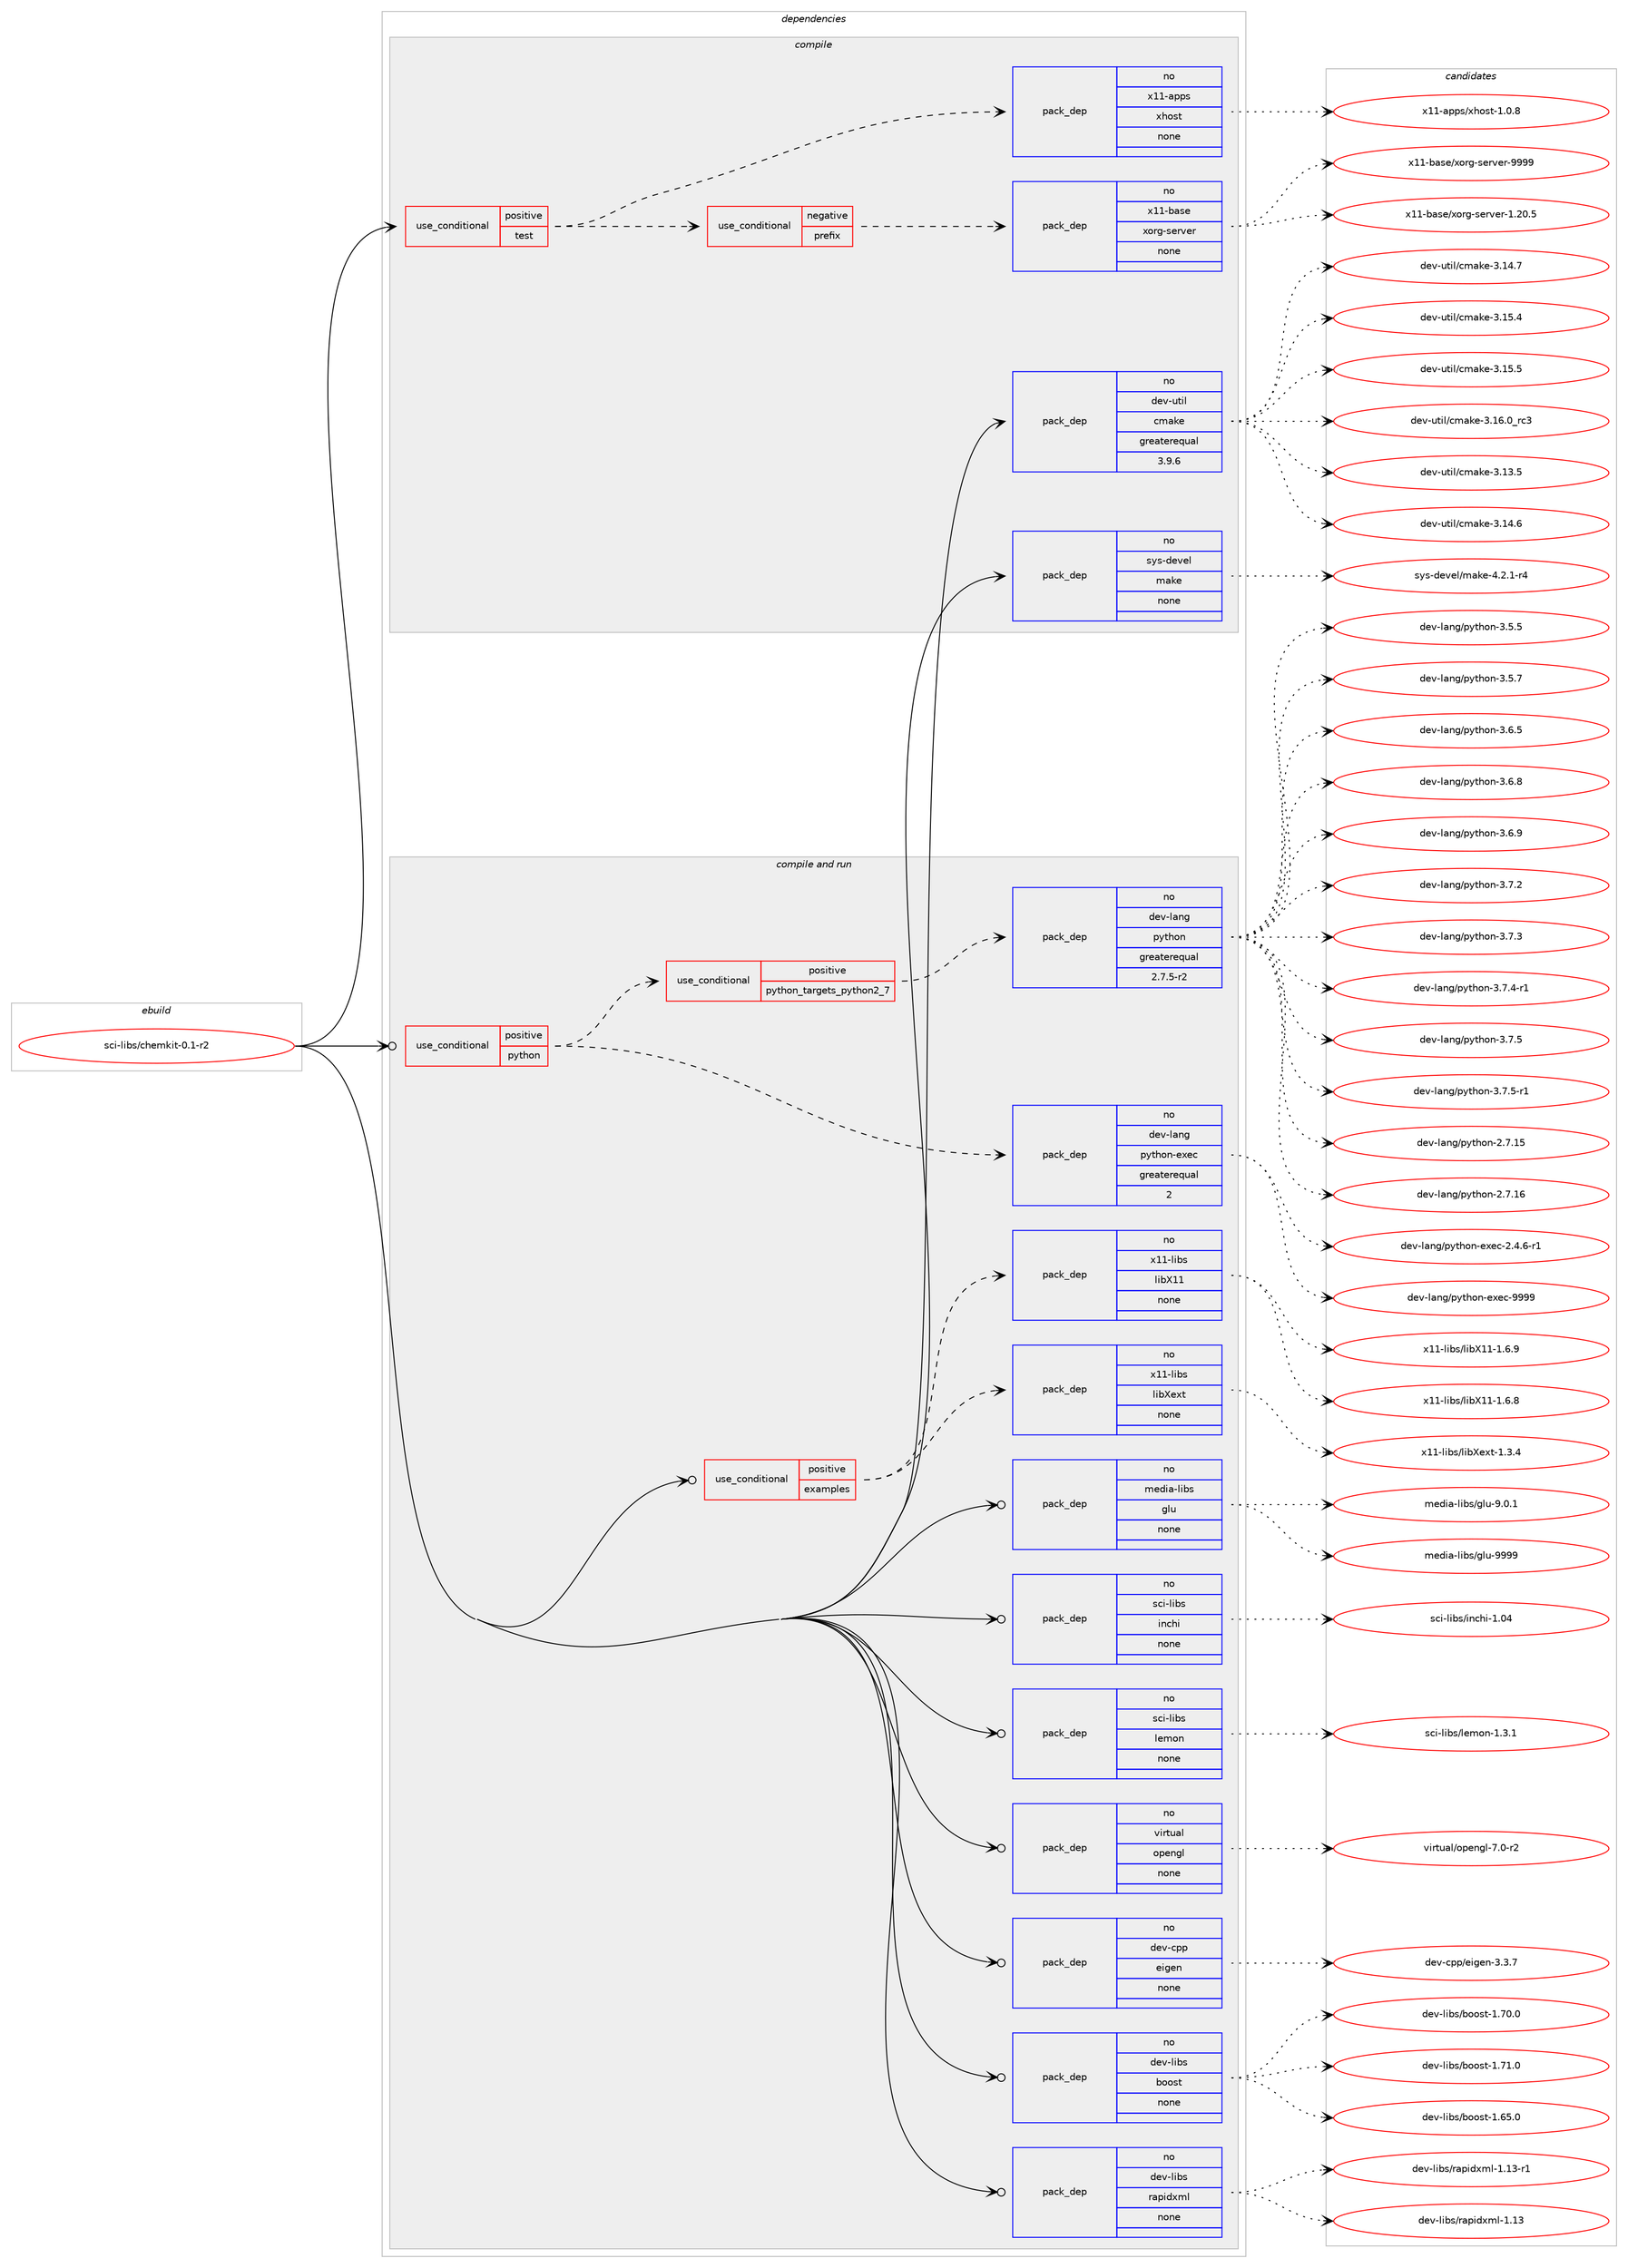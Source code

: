 digraph prolog {

# *************
# Graph options
# *************

newrank=true;
concentrate=true;
compound=true;
graph [rankdir=LR,fontname=Helvetica,fontsize=10,ranksep=1.5];#, ranksep=2.5, nodesep=0.2];
edge  [arrowhead=vee];
node  [fontname=Helvetica,fontsize=10];

# **********
# The ebuild
# **********

subgraph cluster_leftcol {
color=gray;
rank=same;
label=<<i>ebuild</i>>;
id [label="sci-libs/chemkit-0.1-r2", color=red, width=4, href="../sci-libs/chemkit-0.1-r2.svg"];
}

# ****************
# The dependencies
# ****************

subgraph cluster_midcol {
color=gray;
label=<<i>dependencies</i>>;
subgraph cluster_compile {
fillcolor="#eeeeee";
style=filled;
label=<<i>compile</i>>;
subgraph cond207773 {
dependency856089 [label=<<TABLE BORDER="0" CELLBORDER="1" CELLSPACING="0" CELLPADDING="4"><TR><TD ROWSPAN="3" CELLPADDING="10">use_conditional</TD></TR><TR><TD>positive</TD></TR><TR><TD>test</TD></TR></TABLE>>, shape=none, color=red];
subgraph cond207774 {
dependency856090 [label=<<TABLE BORDER="0" CELLBORDER="1" CELLSPACING="0" CELLPADDING="4"><TR><TD ROWSPAN="3" CELLPADDING="10">use_conditional</TD></TR><TR><TD>negative</TD></TR><TR><TD>prefix</TD></TR></TABLE>>, shape=none, color=red];
subgraph pack633202 {
dependency856091 [label=<<TABLE BORDER="0" CELLBORDER="1" CELLSPACING="0" CELLPADDING="4" WIDTH="220"><TR><TD ROWSPAN="6" CELLPADDING="30">pack_dep</TD></TR><TR><TD WIDTH="110">no</TD></TR><TR><TD>x11-base</TD></TR><TR><TD>xorg-server</TD></TR><TR><TD>none</TD></TR><TR><TD></TD></TR></TABLE>>, shape=none, color=blue];
}
dependency856090:e -> dependency856091:w [weight=20,style="dashed",arrowhead="vee"];
}
dependency856089:e -> dependency856090:w [weight=20,style="dashed",arrowhead="vee"];
subgraph pack633203 {
dependency856092 [label=<<TABLE BORDER="0" CELLBORDER="1" CELLSPACING="0" CELLPADDING="4" WIDTH="220"><TR><TD ROWSPAN="6" CELLPADDING="30">pack_dep</TD></TR><TR><TD WIDTH="110">no</TD></TR><TR><TD>x11-apps</TD></TR><TR><TD>xhost</TD></TR><TR><TD>none</TD></TR><TR><TD></TD></TR></TABLE>>, shape=none, color=blue];
}
dependency856089:e -> dependency856092:w [weight=20,style="dashed",arrowhead="vee"];
}
id:e -> dependency856089:w [weight=20,style="solid",arrowhead="vee"];
subgraph pack633204 {
dependency856093 [label=<<TABLE BORDER="0" CELLBORDER="1" CELLSPACING="0" CELLPADDING="4" WIDTH="220"><TR><TD ROWSPAN="6" CELLPADDING="30">pack_dep</TD></TR><TR><TD WIDTH="110">no</TD></TR><TR><TD>dev-util</TD></TR><TR><TD>cmake</TD></TR><TR><TD>greaterequal</TD></TR><TR><TD>3.9.6</TD></TR></TABLE>>, shape=none, color=blue];
}
id:e -> dependency856093:w [weight=20,style="solid",arrowhead="vee"];
subgraph pack633205 {
dependency856094 [label=<<TABLE BORDER="0" CELLBORDER="1" CELLSPACING="0" CELLPADDING="4" WIDTH="220"><TR><TD ROWSPAN="6" CELLPADDING="30">pack_dep</TD></TR><TR><TD WIDTH="110">no</TD></TR><TR><TD>sys-devel</TD></TR><TR><TD>make</TD></TR><TR><TD>none</TD></TR><TR><TD></TD></TR></TABLE>>, shape=none, color=blue];
}
id:e -> dependency856094:w [weight=20,style="solid",arrowhead="vee"];
}
subgraph cluster_compileandrun {
fillcolor="#eeeeee";
style=filled;
label=<<i>compile and run</i>>;
subgraph cond207775 {
dependency856095 [label=<<TABLE BORDER="0" CELLBORDER="1" CELLSPACING="0" CELLPADDING="4"><TR><TD ROWSPAN="3" CELLPADDING="10">use_conditional</TD></TR><TR><TD>positive</TD></TR><TR><TD>examples</TD></TR></TABLE>>, shape=none, color=red];
subgraph pack633206 {
dependency856096 [label=<<TABLE BORDER="0" CELLBORDER="1" CELLSPACING="0" CELLPADDING="4" WIDTH="220"><TR><TD ROWSPAN="6" CELLPADDING="30">pack_dep</TD></TR><TR><TD WIDTH="110">no</TD></TR><TR><TD>x11-libs</TD></TR><TR><TD>libX11</TD></TR><TR><TD>none</TD></TR><TR><TD></TD></TR></TABLE>>, shape=none, color=blue];
}
dependency856095:e -> dependency856096:w [weight=20,style="dashed",arrowhead="vee"];
subgraph pack633207 {
dependency856097 [label=<<TABLE BORDER="0" CELLBORDER="1" CELLSPACING="0" CELLPADDING="4" WIDTH="220"><TR><TD ROWSPAN="6" CELLPADDING="30">pack_dep</TD></TR><TR><TD WIDTH="110">no</TD></TR><TR><TD>x11-libs</TD></TR><TR><TD>libXext</TD></TR><TR><TD>none</TD></TR><TR><TD></TD></TR></TABLE>>, shape=none, color=blue];
}
dependency856095:e -> dependency856097:w [weight=20,style="dashed",arrowhead="vee"];
}
id:e -> dependency856095:w [weight=20,style="solid",arrowhead="odotvee"];
subgraph cond207776 {
dependency856098 [label=<<TABLE BORDER="0" CELLBORDER="1" CELLSPACING="0" CELLPADDING="4"><TR><TD ROWSPAN="3" CELLPADDING="10">use_conditional</TD></TR><TR><TD>positive</TD></TR><TR><TD>python</TD></TR></TABLE>>, shape=none, color=red];
subgraph cond207777 {
dependency856099 [label=<<TABLE BORDER="0" CELLBORDER="1" CELLSPACING="0" CELLPADDING="4"><TR><TD ROWSPAN="3" CELLPADDING="10">use_conditional</TD></TR><TR><TD>positive</TD></TR><TR><TD>python_targets_python2_7</TD></TR></TABLE>>, shape=none, color=red];
subgraph pack633208 {
dependency856100 [label=<<TABLE BORDER="0" CELLBORDER="1" CELLSPACING="0" CELLPADDING="4" WIDTH="220"><TR><TD ROWSPAN="6" CELLPADDING="30">pack_dep</TD></TR><TR><TD WIDTH="110">no</TD></TR><TR><TD>dev-lang</TD></TR><TR><TD>python</TD></TR><TR><TD>greaterequal</TD></TR><TR><TD>2.7.5-r2</TD></TR></TABLE>>, shape=none, color=blue];
}
dependency856099:e -> dependency856100:w [weight=20,style="dashed",arrowhead="vee"];
}
dependency856098:e -> dependency856099:w [weight=20,style="dashed",arrowhead="vee"];
subgraph pack633209 {
dependency856101 [label=<<TABLE BORDER="0" CELLBORDER="1" CELLSPACING="0" CELLPADDING="4" WIDTH="220"><TR><TD ROWSPAN="6" CELLPADDING="30">pack_dep</TD></TR><TR><TD WIDTH="110">no</TD></TR><TR><TD>dev-lang</TD></TR><TR><TD>python-exec</TD></TR><TR><TD>greaterequal</TD></TR><TR><TD>2</TD></TR></TABLE>>, shape=none, color=blue];
}
dependency856098:e -> dependency856101:w [weight=20,style="dashed",arrowhead="vee"];
}
id:e -> dependency856098:w [weight=20,style="solid",arrowhead="odotvee"];
subgraph pack633210 {
dependency856102 [label=<<TABLE BORDER="0" CELLBORDER="1" CELLSPACING="0" CELLPADDING="4" WIDTH="220"><TR><TD ROWSPAN="6" CELLPADDING="30">pack_dep</TD></TR><TR><TD WIDTH="110">no</TD></TR><TR><TD>dev-cpp</TD></TR><TR><TD>eigen</TD></TR><TR><TD>none</TD></TR><TR><TD></TD></TR></TABLE>>, shape=none, color=blue];
}
id:e -> dependency856102:w [weight=20,style="solid",arrowhead="odotvee"];
subgraph pack633211 {
dependency856103 [label=<<TABLE BORDER="0" CELLBORDER="1" CELLSPACING="0" CELLPADDING="4" WIDTH="220"><TR><TD ROWSPAN="6" CELLPADDING="30">pack_dep</TD></TR><TR><TD WIDTH="110">no</TD></TR><TR><TD>dev-libs</TD></TR><TR><TD>boost</TD></TR><TR><TD>none</TD></TR><TR><TD></TD></TR></TABLE>>, shape=none, color=blue];
}
id:e -> dependency856103:w [weight=20,style="solid",arrowhead="odotvee"];
subgraph pack633212 {
dependency856104 [label=<<TABLE BORDER="0" CELLBORDER="1" CELLSPACING="0" CELLPADDING="4" WIDTH="220"><TR><TD ROWSPAN="6" CELLPADDING="30">pack_dep</TD></TR><TR><TD WIDTH="110">no</TD></TR><TR><TD>dev-libs</TD></TR><TR><TD>rapidxml</TD></TR><TR><TD>none</TD></TR><TR><TD></TD></TR></TABLE>>, shape=none, color=blue];
}
id:e -> dependency856104:w [weight=20,style="solid",arrowhead="odotvee"];
subgraph pack633213 {
dependency856105 [label=<<TABLE BORDER="0" CELLBORDER="1" CELLSPACING="0" CELLPADDING="4" WIDTH="220"><TR><TD ROWSPAN="6" CELLPADDING="30">pack_dep</TD></TR><TR><TD WIDTH="110">no</TD></TR><TR><TD>media-libs</TD></TR><TR><TD>glu</TD></TR><TR><TD>none</TD></TR><TR><TD></TD></TR></TABLE>>, shape=none, color=blue];
}
id:e -> dependency856105:w [weight=20,style="solid",arrowhead="odotvee"];
subgraph pack633214 {
dependency856106 [label=<<TABLE BORDER="0" CELLBORDER="1" CELLSPACING="0" CELLPADDING="4" WIDTH="220"><TR><TD ROWSPAN="6" CELLPADDING="30">pack_dep</TD></TR><TR><TD WIDTH="110">no</TD></TR><TR><TD>sci-libs</TD></TR><TR><TD>inchi</TD></TR><TR><TD>none</TD></TR><TR><TD></TD></TR></TABLE>>, shape=none, color=blue];
}
id:e -> dependency856106:w [weight=20,style="solid",arrowhead="odotvee"];
subgraph pack633215 {
dependency856107 [label=<<TABLE BORDER="0" CELLBORDER="1" CELLSPACING="0" CELLPADDING="4" WIDTH="220"><TR><TD ROWSPAN="6" CELLPADDING="30">pack_dep</TD></TR><TR><TD WIDTH="110">no</TD></TR><TR><TD>sci-libs</TD></TR><TR><TD>lemon</TD></TR><TR><TD>none</TD></TR><TR><TD></TD></TR></TABLE>>, shape=none, color=blue];
}
id:e -> dependency856107:w [weight=20,style="solid",arrowhead="odotvee"];
subgraph pack633216 {
dependency856108 [label=<<TABLE BORDER="0" CELLBORDER="1" CELLSPACING="0" CELLPADDING="4" WIDTH="220"><TR><TD ROWSPAN="6" CELLPADDING="30">pack_dep</TD></TR><TR><TD WIDTH="110">no</TD></TR><TR><TD>virtual</TD></TR><TR><TD>opengl</TD></TR><TR><TD>none</TD></TR><TR><TD></TD></TR></TABLE>>, shape=none, color=blue];
}
id:e -> dependency856108:w [weight=20,style="solid",arrowhead="odotvee"];
}
subgraph cluster_run {
fillcolor="#eeeeee";
style=filled;
label=<<i>run</i>>;
}
}

# **************
# The candidates
# **************

subgraph cluster_choices {
rank=same;
color=gray;
label=<<i>candidates</i>>;

subgraph choice633202 {
color=black;
nodesep=1;
choice1204949459897115101471201111141034511510111411810111445494650484653 [label="x11-base/xorg-server-1.20.5", color=red, width=4,href="../x11-base/xorg-server-1.20.5.svg"];
choice120494945989711510147120111114103451151011141181011144557575757 [label="x11-base/xorg-server-9999", color=red, width=4,href="../x11-base/xorg-server-9999.svg"];
dependency856091:e -> choice1204949459897115101471201111141034511510111411810111445494650484653:w [style=dotted,weight="100"];
dependency856091:e -> choice120494945989711510147120111114103451151011141181011144557575757:w [style=dotted,weight="100"];
}
subgraph choice633203 {
color=black;
nodesep=1;
choice1204949459711211211547120104111115116454946484656 [label="x11-apps/xhost-1.0.8", color=red, width=4,href="../x11-apps/xhost-1.0.8.svg"];
dependency856092:e -> choice1204949459711211211547120104111115116454946484656:w [style=dotted,weight="100"];
}
subgraph choice633204 {
color=black;
nodesep=1;
choice1001011184511711610510847991099710710145514649514653 [label="dev-util/cmake-3.13.5", color=red, width=4,href="../dev-util/cmake-3.13.5.svg"];
choice1001011184511711610510847991099710710145514649524654 [label="dev-util/cmake-3.14.6", color=red, width=4,href="../dev-util/cmake-3.14.6.svg"];
choice1001011184511711610510847991099710710145514649524655 [label="dev-util/cmake-3.14.7", color=red, width=4,href="../dev-util/cmake-3.14.7.svg"];
choice1001011184511711610510847991099710710145514649534652 [label="dev-util/cmake-3.15.4", color=red, width=4,href="../dev-util/cmake-3.15.4.svg"];
choice1001011184511711610510847991099710710145514649534653 [label="dev-util/cmake-3.15.5", color=red, width=4,href="../dev-util/cmake-3.15.5.svg"];
choice1001011184511711610510847991099710710145514649544648951149951 [label="dev-util/cmake-3.16.0_rc3", color=red, width=4,href="../dev-util/cmake-3.16.0_rc3.svg"];
dependency856093:e -> choice1001011184511711610510847991099710710145514649514653:w [style=dotted,weight="100"];
dependency856093:e -> choice1001011184511711610510847991099710710145514649524654:w [style=dotted,weight="100"];
dependency856093:e -> choice1001011184511711610510847991099710710145514649524655:w [style=dotted,weight="100"];
dependency856093:e -> choice1001011184511711610510847991099710710145514649534652:w [style=dotted,weight="100"];
dependency856093:e -> choice1001011184511711610510847991099710710145514649534653:w [style=dotted,weight="100"];
dependency856093:e -> choice1001011184511711610510847991099710710145514649544648951149951:w [style=dotted,weight="100"];
}
subgraph choice633205 {
color=black;
nodesep=1;
choice1151211154510010111810110847109971071014552465046494511452 [label="sys-devel/make-4.2.1-r4", color=red, width=4,href="../sys-devel/make-4.2.1-r4.svg"];
dependency856094:e -> choice1151211154510010111810110847109971071014552465046494511452:w [style=dotted,weight="100"];
}
subgraph choice633206 {
color=black;
nodesep=1;
choice120494945108105981154710810598884949454946544656 [label="x11-libs/libX11-1.6.8", color=red, width=4,href="../x11-libs/libX11-1.6.8.svg"];
choice120494945108105981154710810598884949454946544657 [label="x11-libs/libX11-1.6.9", color=red, width=4,href="../x11-libs/libX11-1.6.9.svg"];
dependency856096:e -> choice120494945108105981154710810598884949454946544656:w [style=dotted,weight="100"];
dependency856096:e -> choice120494945108105981154710810598884949454946544657:w [style=dotted,weight="100"];
}
subgraph choice633207 {
color=black;
nodesep=1;
choice12049494510810598115471081059888101120116454946514652 [label="x11-libs/libXext-1.3.4", color=red, width=4,href="../x11-libs/libXext-1.3.4.svg"];
dependency856097:e -> choice12049494510810598115471081059888101120116454946514652:w [style=dotted,weight="100"];
}
subgraph choice633208 {
color=black;
nodesep=1;
choice10010111845108971101034711212111610411111045504655464953 [label="dev-lang/python-2.7.15", color=red, width=4,href="../dev-lang/python-2.7.15.svg"];
choice10010111845108971101034711212111610411111045504655464954 [label="dev-lang/python-2.7.16", color=red, width=4,href="../dev-lang/python-2.7.16.svg"];
choice100101118451089711010347112121116104111110455146534653 [label="dev-lang/python-3.5.5", color=red, width=4,href="../dev-lang/python-3.5.5.svg"];
choice100101118451089711010347112121116104111110455146534655 [label="dev-lang/python-3.5.7", color=red, width=4,href="../dev-lang/python-3.5.7.svg"];
choice100101118451089711010347112121116104111110455146544653 [label="dev-lang/python-3.6.5", color=red, width=4,href="../dev-lang/python-3.6.5.svg"];
choice100101118451089711010347112121116104111110455146544656 [label="dev-lang/python-3.6.8", color=red, width=4,href="../dev-lang/python-3.6.8.svg"];
choice100101118451089711010347112121116104111110455146544657 [label="dev-lang/python-3.6.9", color=red, width=4,href="../dev-lang/python-3.6.9.svg"];
choice100101118451089711010347112121116104111110455146554650 [label="dev-lang/python-3.7.2", color=red, width=4,href="../dev-lang/python-3.7.2.svg"];
choice100101118451089711010347112121116104111110455146554651 [label="dev-lang/python-3.7.3", color=red, width=4,href="../dev-lang/python-3.7.3.svg"];
choice1001011184510897110103471121211161041111104551465546524511449 [label="dev-lang/python-3.7.4-r1", color=red, width=4,href="../dev-lang/python-3.7.4-r1.svg"];
choice100101118451089711010347112121116104111110455146554653 [label="dev-lang/python-3.7.5", color=red, width=4,href="../dev-lang/python-3.7.5.svg"];
choice1001011184510897110103471121211161041111104551465546534511449 [label="dev-lang/python-3.7.5-r1", color=red, width=4,href="../dev-lang/python-3.7.5-r1.svg"];
dependency856100:e -> choice10010111845108971101034711212111610411111045504655464953:w [style=dotted,weight="100"];
dependency856100:e -> choice10010111845108971101034711212111610411111045504655464954:w [style=dotted,weight="100"];
dependency856100:e -> choice100101118451089711010347112121116104111110455146534653:w [style=dotted,weight="100"];
dependency856100:e -> choice100101118451089711010347112121116104111110455146534655:w [style=dotted,weight="100"];
dependency856100:e -> choice100101118451089711010347112121116104111110455146544653:w [style=dotted,weight="100"];
dependency856100:e -> choice100101118451089711010347112121116104111110455146544656:w [style=dotted,weight="100"];
dependency856100:e -> choice100101118451089711010347112121116104111110455146544657:w [style=dotted,weight="100"];
dependency856100:e -> choice100101118451089711010347112121116104111110455146554650:w [style=dotted,weight="100"];
dependency856100:e -> choice100101118451089711010347112121116104111110455146554651:w [style=dotted,weight="100"];
dependency856100:e -> choice1001011184510897110103471121211161041111104551465546524511449:w [style=dotted,weight="100"];
dependency856100:e -> choice100101118451089711010347112121116104111110455146554653:w [style=dotted,weight="100"];
dependency856100:e -> choice1001011184510897110103471121211161041111104551465546534511449:w [style=dotted,weight="100"];
}
subgraph choice633209 {
color=black;
nodesep=1;
choice10010111845108971101034711212111610411111045101120101994550465246544511449 [label="dev-lang/python-exec-2.4.6-r1", color=red, width=4,href="../dev-lang/python-exec-2.4.6-r1.svg"];
choice10010111845108971101034711212111610411111045101120101994557575757 [label="dev-lang/python-exec-9999", color=red, width=4,href="../dev-lang/python-exec-9999.svg"];
dependency856101:e -> choice10010111845108971101034711212111610411111045101120101994550465246544511449:w [style=dotted,weight="100"];
dependency856101:e -> choice10010111845108971101034711212111610411111045101120101994557575757:w [style=dotted,weight="100"];
}
subgraph choice633210 {
color=black;
nodesep=1;
choice100101118459911211247101105103101110455146514655 [label="dev-cpp/eigen-3.3.7", color=red, width=4,href="../dev-cpp/eigen-3.3.7.svg"];
dependency856102:e -> choice100101118459911211247101105103101110455146514655:w [style=dotted,weight="100"];
}
subgraph choice633211 {
color=black;
nodesep=1;
choice1001011184510810598115479811111111511645494654534648 [label="dev-libs/boost-1.65.0", color=red, width=4,href="../dev-libs/boost-1.65.0.svg"];
choice1001011184510810598115479811111111511645494655484648 [label="dev-libs/boost-1.70.0", color=red, width=4,href="../dev-libs/boost-1.70.0.svg"];
choice1001011184510810598115479811111111511645494655494648 [label="dev-libs/boost-1.71.0", color=red, width=4,href="../dev-libs/boost-1.71.0.svg"];
dependency856103:e -> choice1001011184510810598115479811111111511645494654534648:w [style=dotted,weight="100"];
dependency856103:e -> choice1001011184510810598115479811111111511645494655484648:w [style=dotted,weight="100"];
dependency856103:e -> choice1001011184510810598115479811111111511645494655494648:w [style=dotted,weight="100"];
}
subgraph choice633212 {
color=black;
nodesep=1;
choice100101118451081059811547114971121051001201091084549464951 [label="dev-libs/rapidxml-1.13", color=red, width=4,href="../dev-libs/rapidxml-1.13.svg"];
choice1001011184510810598115471149711210510012010910845494649514511449 [label="dev-libs/rapidxml-1.13-r1", color=red, width=4,href="../dev-libs/rapidxml-1.13-r1.svg"];
dependency856104:e -> choice100101118451081059811547114971121051001201091084549464951:w [style=dotted,weight="100"];
dependency856104:e -> choice1001011184510810598115471149711210510012010910845494649514511449:w [style=dotted,weight="100"];
}
subgraph choice633213 {
color=black;
nodesep=1;
choice10910110010597451081059811547103108117455746484649 [label="media-libs/glu-9.0.1", color=red, width=4,href="../media-libs/glu-9.0.1.svg"];
choice109101100105974510810598115471031081174557575757 [label="media-libs/glu-9999", color=red, width=4,href="../media-libs/glu-9999.svg"];
dependency856105:e -> choice10910110010597451081059811547103108117455746484649:w [style=dotted,weight="100"];
dependency856105:e -> choice109101100105974510810598115471031081174557575757:w [style=dotted,weight="100"];
}
subgraph choice633214 {
color=black;
nodesep=1;
choice11599105451081059811547105110991041054549464852 [label="sci-libs/inchi-1.04", color=red, width=4,href="../sci-libs/inchi-1.04.svg"];
dependency856106:e -> choice11599105451081059811547105110991041054549464852:w [style=dotted,weight="100"];
}
subgraph choice633215 {
color=black;
nodesep=1;
choice11599105451081059811547108101109111110454946514649 [label="sci-libs/lemon-1.3.1", color=red, width=4,href="../sci-libs/lemon-1.3.1.svg"];
dependency856107:e -> choice11599105451081059811547108101109111110454946514649:w [style=dotted,weight="100"];
}
subgraph choice633216 {
color=black;
nodesep=1;
choice1181051141161179710847111112101110103108455546484511450 [label="virtual/opengl-7.0-r2", color=red, width=4,href="../virtual/opengl-7.0-r2.svg"];
dependency856108:e -> choice1181051141161179710847111112101110103108455546484511450:w [style=dotted,weight="100"];
}
}

}
